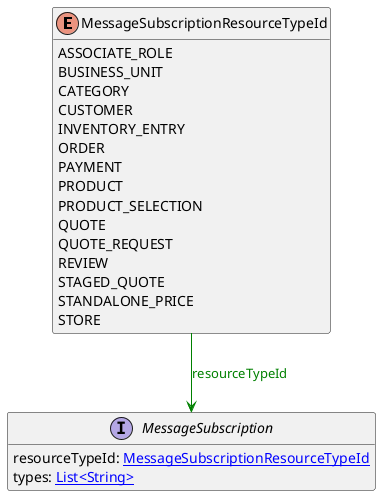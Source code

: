 @startuml

hide methods
enum MessageSubscriptionResourceTypeId {
    ASSOCIATE_ROLE
    BUSINESS_UNIT
    CATEGORY
    CUSTOMER
    INVENTORY_ENTRY
    ORDER
    PAYMENT
    PRODUCT
    PRODUCT_SELECTION
    QUOTE
    QUOTE_REQUEST
    REVIEW
    STAGED_QUOTE
    STANDALONE_PRICE
    STORE
}
interface MessageSubscription [[MessageSubscription.svg]]  {
    resourceTypeId: [[MessageSubscriptionResourceTypeId.svg MessageSubscriptionResourceTypeId]]
    types: [[String.svg List<String>]]
}
MessageSubscriptionResourceTypeId --> MessageSubscription #green;text:green : "resourceTypeId"
@enduml
